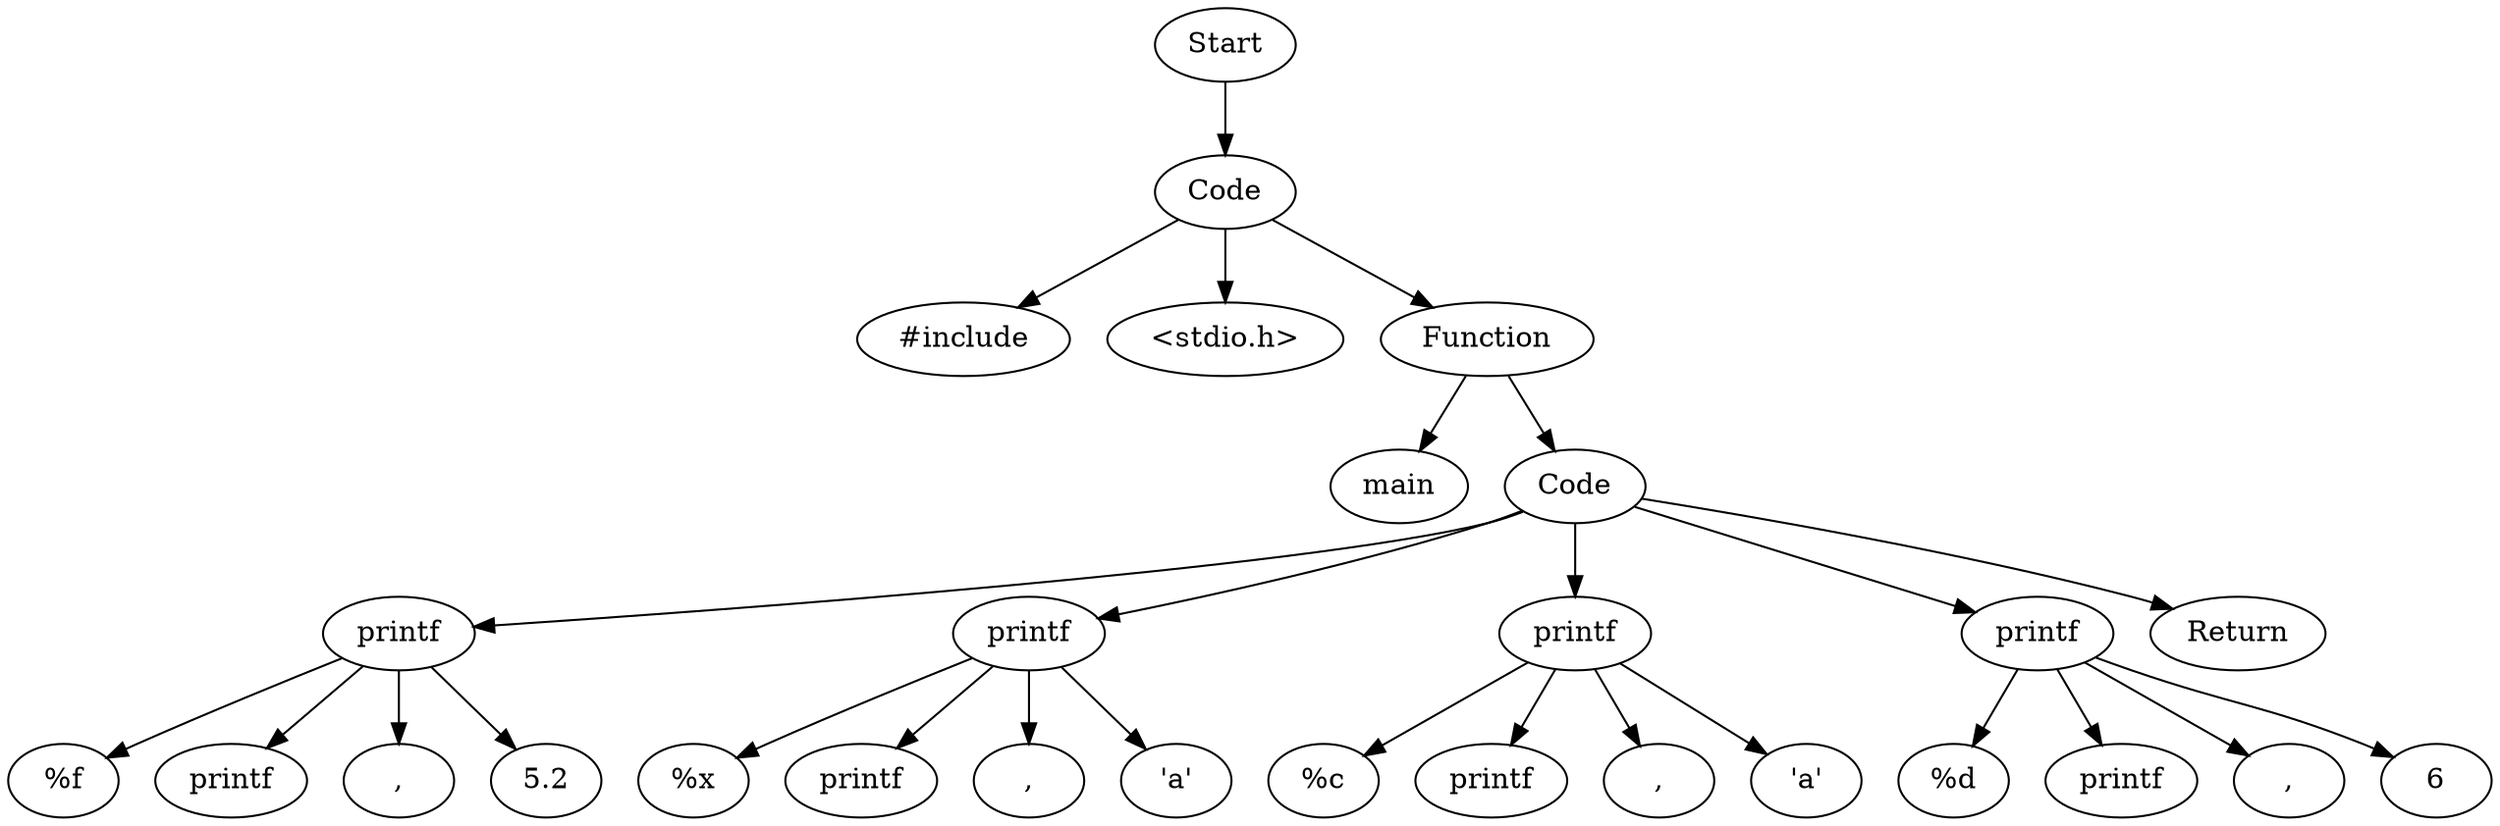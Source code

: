 digraph AST {
  "131770022454528" [label="Start"];
  "131770022454528" -> "131770022445552";
  "131770022445552" [label="Code"];
  "131770022445552" -> "131770022455728";
  "131770022445552" -> "131770022445120";
  "131770022445552" -> "131770022449968";
  "131770022455728" [label="#include"];
  "131770022445120" [label="<stdio.h>"];
  "131770022449968" [label="Function"];
  "131770022449968" -> "131770022446368";
  "131770022449968" -> "131770022450112";
  "131770022446368" [label="main"];
  "131770022450112" [label="Code"];
  "131770022450112" -> "131770022446896";
  "131770022450112" -> "131770022446848";
  "131770022450112" -> "131770022446944";
  "131770022450112" -> "131770022454048";
  "131770022450112" -> "131770022453184";
  "131770022446896" [label="printf"];
  "131770022446896" -> "131770022457216";
  "131770022446896" -> "131770022447184";
  "131770022446896" -> "131770022447664";
  "131770022446896" -> "131770022450256";
  "131770022457216" [label="%f"];
  "131770022447184" [label="printf"];
  "131770022447664" [label=","];
  "131770022450256" [label="5.2"];
  "131770022446848" [label="printf"];
  "131770022446848" -> "131770022455680";
  "131770022446848" -> "131770022449872";
  "131770022446848" -> "131770022454144";
  "131770022446848" -> "131770022453808";
  "131770022455680" [label="%x"];
  "131770022449872" [label="printf"];
  "131770022454144" [label=","];
  "131770022453808" [label="'a'"];
  "131770022446944" [label="printf"];
  "131770022446944" -> "131770022456976";
  "131770022446944" -> "131770022445840";
  "131770022446944" -> "131770022453040";
  "131770022446944" -> "131770022445408";
  "131770022456976" [label="%c"];
  "131770022445840" [label="printf"];
  "131770022453040" [label=","];
  "131770022445408" [label="'a'"];
  "131770022454048" [label="printf"];
  "131770022454048" -> "131770022458800";
  "131770022454048" -> "131770022453376";
  "131770022454048" -> "131770022454240";
  "131770022454048" -> "131770022454336";
  "131770022458800" [label="%d"];
  "131770022453376" [label="printf"];
  "131770022454240" [label=","];
  "131770022454336" [label="6"];
  "131770022453184" [label="Return"];
}
